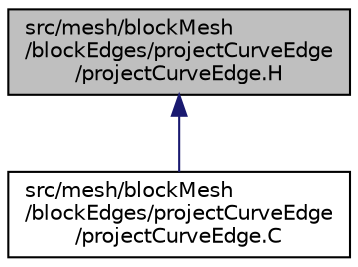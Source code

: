 digraph "src/mesh/blockMesh/blockEdges/projectCurveEdge/projectCurveEdge.H"
{
  bgcolor="transparent";
  edge [fontname="Helvetica",fontsize="10",labelfontname="Helvetica",labelfontsize="10"];
  node [fontname="Helvetica",fontsize="10",shape=record];
  Node1 [label="src/mesh/blockMesh\l/blockEdges/projectCurveEdge\l/projectCurveEdge.H",height=0.2,width=0.4,color="black", fillcolor="grey75", style="filled" fontcolor="black"];
  Node1 -> Node2 [dir="back",color="midnightblue",fontsize="10",style="solid",fontname="Helvetica"];
  Node2 [label="src/mesh/blockMesh\l/blockEdges/projectCurveEdge\l/projectCurveEdge.C",height=0.2,width=0.4,color="black",URL="$projectCurveEdge_8C.html"];
}
